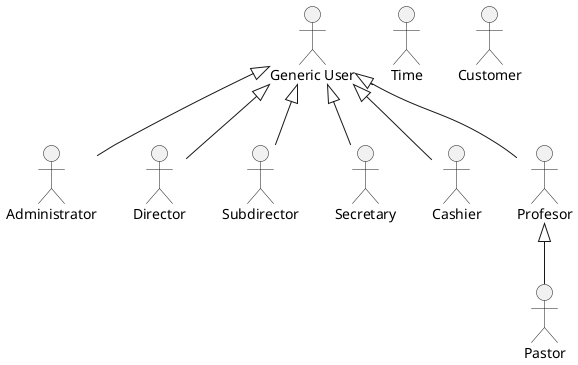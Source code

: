 @startuml
skinparam BackgroundColor transparent

:User: as "Generic User"

User <|-- Administrator
User <|-- Director
User <|-- Subdirector
User <|-- Secretary
User <|-- Cashier
User <|-- Profesor


Profesor <|-- Pastor

:Time: as "Time"
:Customer: as Customer

@enduml